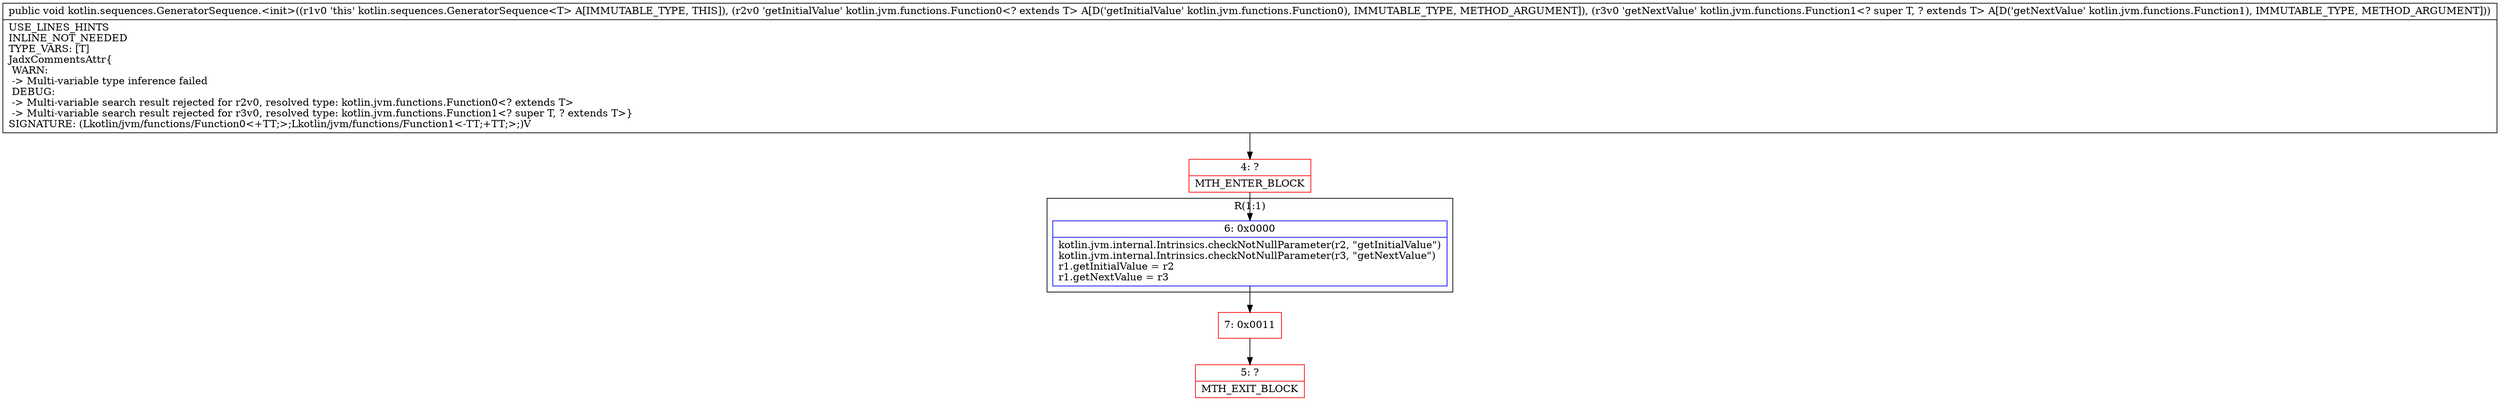 digraph "CFG forkotlin.sequences.GeneratorSequence.\<init\>(Lkotlin\/jvm\/functions\/Function0;Lkotlin\/jvm\/functions\/Function1;)V" {
subgraph cluster_Region_421937462 {
label = "R(1:1)";
node [shape=record,color=blue];
Node_6 [shape=record,label="{6\:\ 0x0000|kotlin.jvm.internal.Intrinsics.checkNotNullParameter(r2, \"getInitialValue\")\lkotlin.jvm.internal.Intrinsics.checkNotNullParameter(r3, \"getNextValue\")\lr1.getInitialValue = r2\lr1.getNextValue = r3\l}"];
}
Node_4 [shape=record,color=red,label="{4\:\ ?|MTH_ENTER_BLOCK\l}"];
Node_7 [shape=record,color=red,label="{7\:\ 0x0011}"];
Node_5 [shape=record,color=red,label="{5\:\ ?|MTH_EXIT_BLOCK\l}"];
MethodNode[shape=record,label="{public void kotlin.sequences.GeneratorSequence.\<init\>((r1v0 'this' kotlin.sequences.GeneratorSequence\<T\> A[IMMUTABLE_TYPE, THIS]), (r2v0 'getInitialValue' kotlin.jvm.functions.Function0\<? extends T\> A[D('getInitialValue' kotlin.jvm.functions.Function0), IMMUTABLE_TYPE, METHOD_ARGUMENT]), (r3v0 'getNextValue' kotlin.jvm.functions.Function1\<? super T, ? extends T\> A[D('getNextValue' kotlin.jvm.functions.Function1), IMMUTABLE_TYPE, METHOD_ARGUMENT]))  | USE_LINES_HINTS\lINLINE_NOT_NEEDED\lTYPE_VARS: [T]\lJadxCommentsAttr\{\l WARN: \l \-\> Multi\-variable type inference failed\l DEBUG: \l \-\> Multi\-variable search result rejected for r2v0, resolved type: kotlin.jvm.functions.Function0\<? extends T\>\l \-\> Multi\-variable search result rejected for r3v0, resolved type: kotlin.jvm.functions.Function1\<? super T, ? extends T\>\}\lSIGNATURE: (Lkotlin\/jvm\/functions\/Function0\<+TT;\>;Lkotlin\/jvm\/functions\/Function1\<\-TT;+TT;\>;)V\l}"];
MethodNode -> Node_4;Node_6 -> Node_7;
Node_4 -> Node_6;
Node_7 -> Node_5;
}

